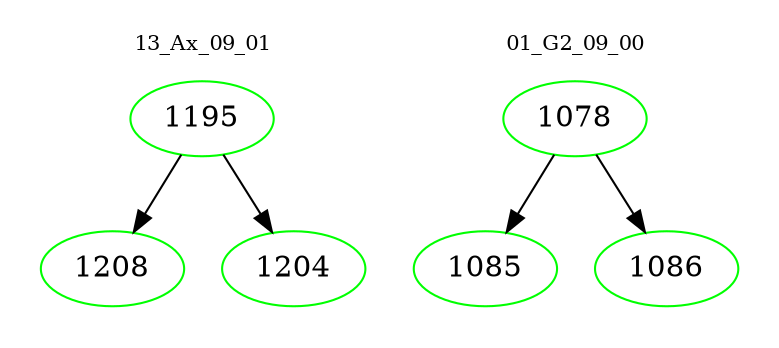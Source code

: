 digraph{
subgraph cluster_0 {
color = white
label = "13_Ax_09_01";
fontsize=10;
T0_1195 [label="1195", color="green"]
T0_1195 -> T0_1208 [color="black"]
T0_1208 [label="1208", color="green"]
T0_1195 -> T0_1204 [color="black"]
T0_1204 [label="1204", color="green"]
}
subgraph cluster_1 {
color = white
label = "01_G2_09_00";
fontsize=10;
T1_1078 [label="1078", color="green"]
T1_1078 -> T1_1085 [color="black"]
T1_1085 [label="1085", color="green"]
T1_1078 -> T1_1086 [color="black"]
T1_1086 [label="1086", color="green"]
}
}
